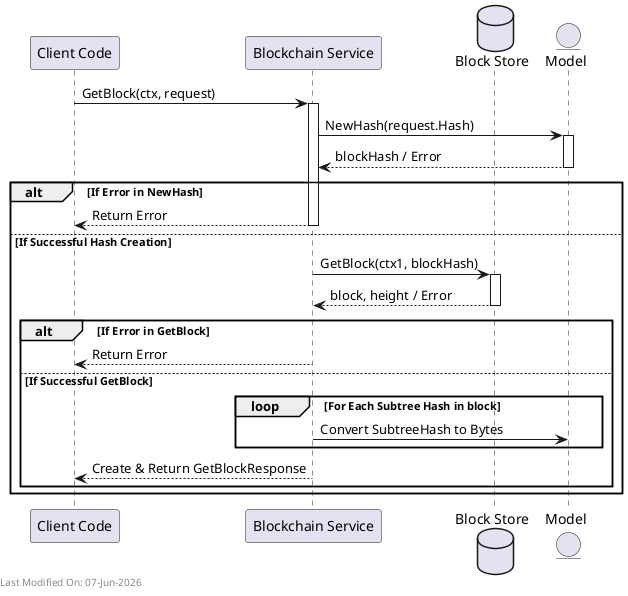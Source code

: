 
@startuml
participant "Client Code" as Client
participant "Blockchain Service" as Service
database "Block Store" as Store
entity "Model" as Model

Client -> Service: GetBlock(ctx, request)
activate Service

Service -> Model: NewHash(request.Hash)
activate Model
Model --> Service: blockHash / Error
deactivate Model

alt If Error in NewHash
    Service --> Client: Return Error
    deactivate Service
else If Successful Hash Creation
    Service -> Store: GetBlock(ctx1, blockHash)
    activate Store
    Store --> Service: block, height / Error
    deactivate Store

    alt If Error in GetBlock
        Service --> Client: Return Error
        deactivate Service
    else If Successful GetBlock
        loop For Each Subtree Hash in block
            Service -> Model: Convert SubtreeHash to Bytes
        end

        Service --> Client: Create & Return GetBlockResponse
    end
end

deactivate Service

left footer Last Modified On: %date("dd-MMM-yyyy")

@enduml
